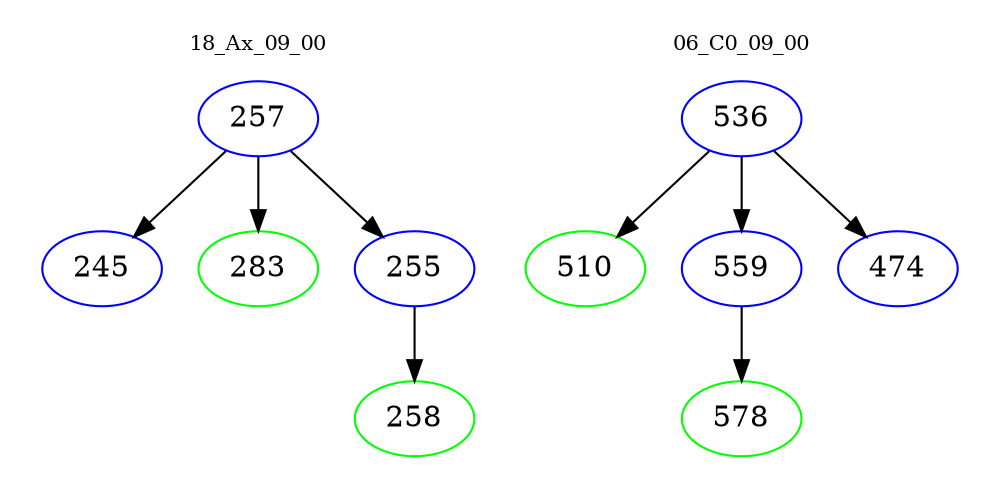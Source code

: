 digraph{
subgraph cluster_0 {
color = white
label = "18_Ax_09_00";
fontsize=10;
T0_257 [label="257", color="blue"]
T0_257 -> T0_245 [color="black"]
T0_245 [label="245", color="blue"]
T0_257 -> T0_283 [color="black"]
T0_283 [label="283", color="green"]
T0_257 -> T0_255 [color="black"]
T0_255 [label="255", color="blue"]
T0_255 -> T0_258 [color="black"]
T0_258 [label="258", color="green"]
}
subgraph cluster_1 {
color = white
label = "06_C0_09_00";
fontsize=10;
T1_536 [label="536", color="blue"]
T1_536 -> T1_510 [color="black"]
T1_510 [label="510", color="green"]
T1_536 -> T1_559 [color="black"]
T1_559 [label="559", color="blue"]
T1_559 -> T1_578 [color="black"]
T1_578 [label="578", color="green"]
T1_536 -> T1_474 [color="black"]
T1_474 [label="474", color="blue"]
}
}
